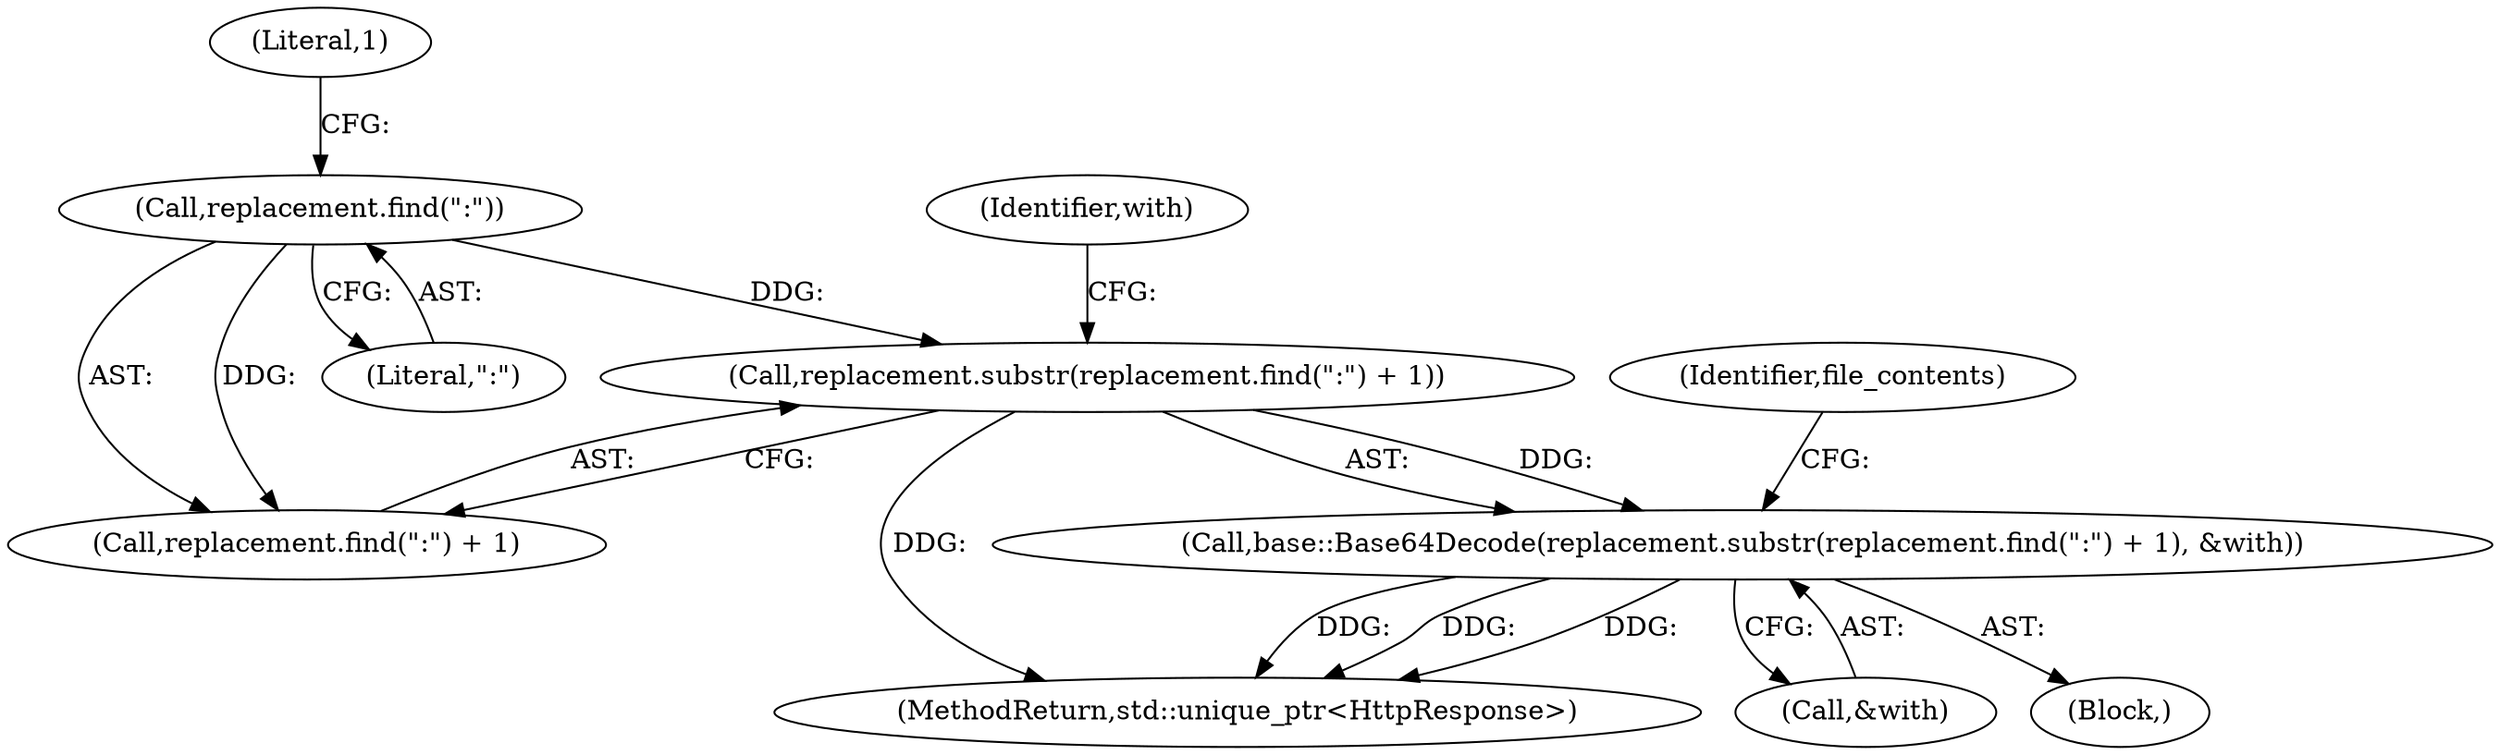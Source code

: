 digraph "1_Chrome_8b10115b2410b4bde18e094ad9fb8c5056134c87_8@del" {
"1000263" [label="(Call,base::Base64Decode(replacement.substr(replacement.find(\":\") + 1), &with))"];
"1000264" [label="(Call,replacement.substr(replacement.find(\":\") + 1))"];
"1000266" [label="(Call,replacement.find(\":\"))"];
"1000265" [label="(Call,replacement.find(\":\") + 1)"];
"1000264" [label="(Call,replacement.substr(replacement.find(\":\") + 1))"];
"1000268" [label="(Literal,1)"];
"1000263" [label="(Call,base::Base64Decode(replacement.substr(replacement.find(\":\") + 1), &with))"];
"1000367" [label="(MethodReturn,std::unique_ptr<HttpResponse>)"];
"1000266" [label="(Call,replacement.find(\":\"))"];
"1000270" [label="(Identifier,with)"];
"1000267" [label="(Literal,\":\")"];
"1000269" [label="(Call,&with)"];
"1000273" [label="(Identifier,file_contents)"];
"1000245" [label="(Block,)"];
"1000263" -> "1000245"  [label="AST: "];
"1000263" -> "1000269"  [label="CFG: "];
"1000264" -> "1000263"  [label="AST: "];
"1000269" -> "1000263"  [label="AST: "];
"1000273" -> "1000263"  [label="CFG: "];
"1000263" -> "1000367"  [label="DDG: "];
"1000263" -> "1000367"  [label="DDG: "];
"1000263" -> "1000367"  [label="DDG: "];
"1000264" -> "1000263"  [label="DDG: "];
"1000264" -> "1000265"  [label="CFG: "];
"1000265" -> "1000264"  [label="AST: "];
"1000270" -> "1000264"  [label="CFG: "];
"1000264" -> "1000367"  [label="DDG: "];
"1000266" -> "1000264"  [label="DDG: "];
"1000266" -> "1000265"  [label="AST: "];
"1000266" -> "1000267"  [label="CFG: "];
"1000267" -> "1000266"  [label="AST: "];
"1000268" -> "1000266"  [label="CFG: "];
"1000266" -> "1000265"  [label="DDG: "];
}
